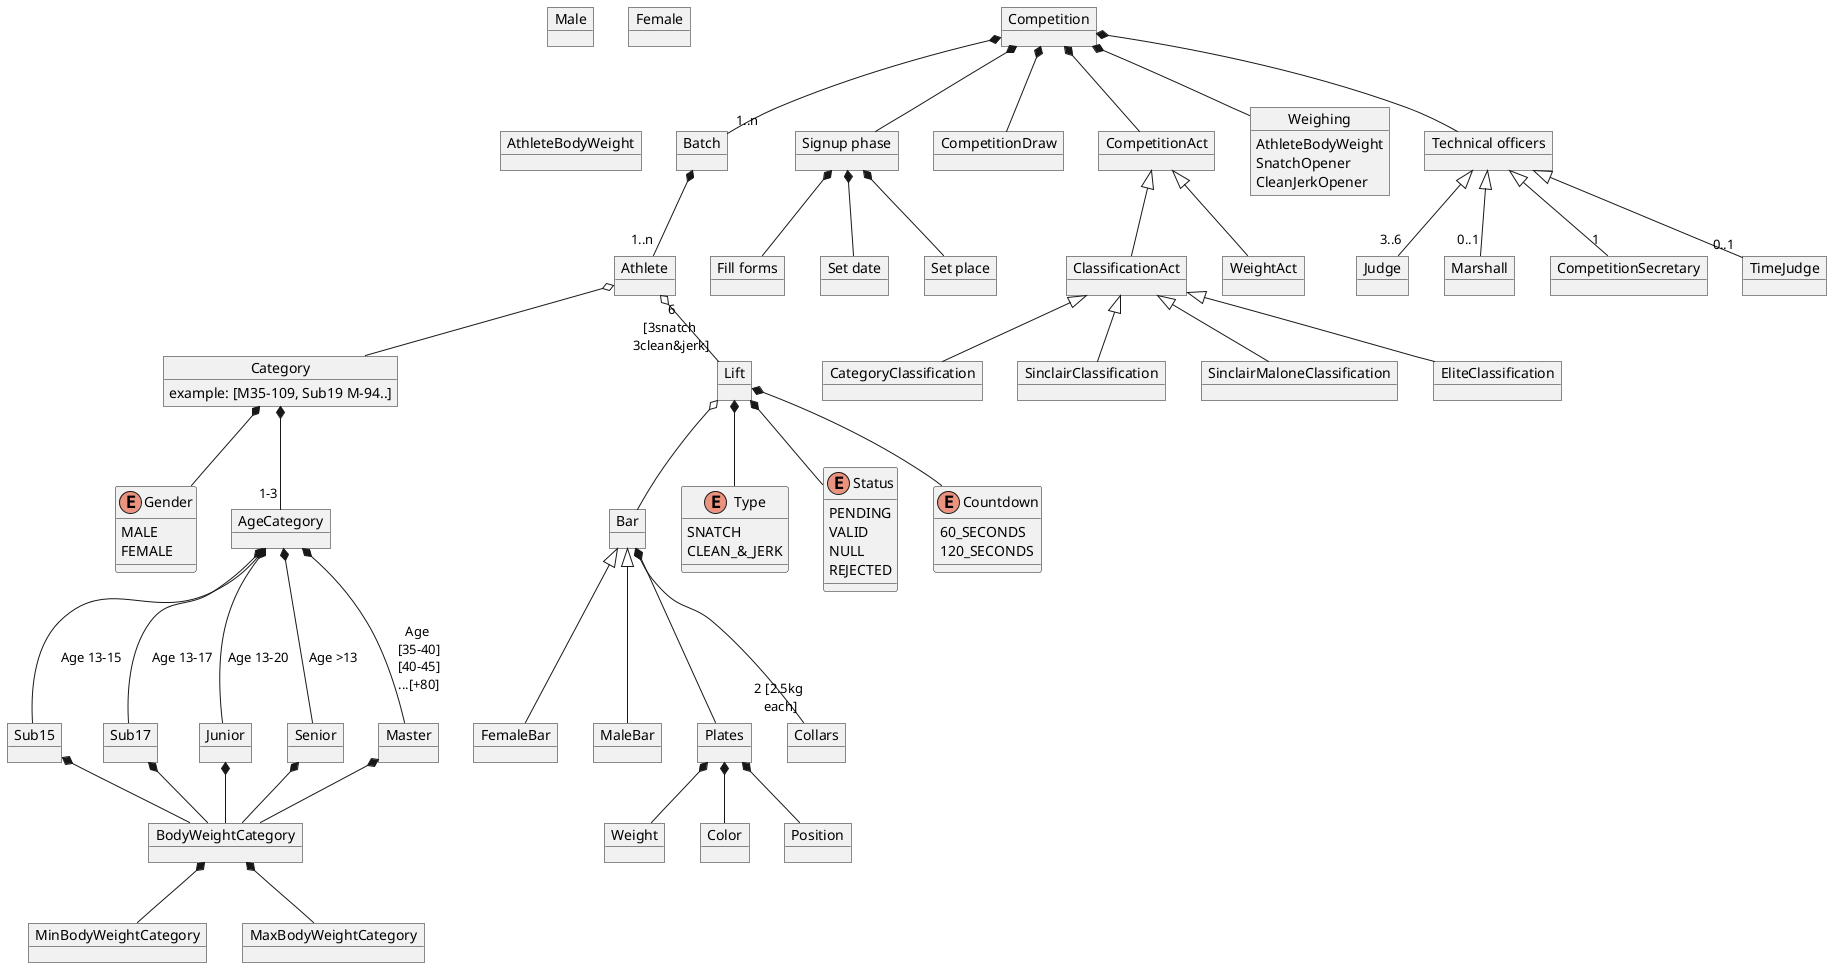 @startuml
'https://plantuml.com/object-diagram

object Competition
object Batch
object "Signup phase" as signup
object "Fill forms" as fillForms
object "Set date" as setDate
object "Set place" as setPlace

object Athlete
enum Gender {
  MALE
  FEMALE
}
object Male
object Female

object CompetitionDraw

' Category
object Category {
  example: [M35-109, Sub19 M-94..]
}

object BodyWeightCategory
object MinBodyWeightCategory
object MaxBodyWeightCategory

object AgeCategory
object Sub15
object Sub17
object Junior
object Senior
object Master

' Bars
object Bar
object FemaleBar
object MaleBar
object Plates
object Weight
object Color
object Collars
object Position

' Lifts
object Lift
enum Type {
  SNATCH
  CLEAN_&_JERK
}

enum Status {
PENDING
VALID
NULL
REJECTED
}

enum Countdown {
60_SECONDS
120_SECONDS
}

' object "60 seconds" as 60s
' object "120 seconds" as 120s

' Competition acts
object CompetitionAct
object ClassificationAct
object WeightAct

' Clasification Acts
object CategoryClassification
object SinclairClassification
object SinclairMaloneClassification
object EliteClassification

' Weighing
object Weighing {
AthleteBodyWeight
SnatchOpener
CleanJerkOpener
}
object AthleteBodyWeight
'object Opener
'object OpenerSnatch
'object OpenerCleanJerk

' Technical officers
object "Technical officers" as TC
object Judge
object Marshall
object CompetitionSecretary
object TimeJudge


Competition *-- TC
TC <|-- "3..6" Judge
TC <|-- "0..1" Marshall
TC <|-- "1" CompetitionSecretary
TC <|-- "0..1" TimeJudge


' Weighing *-- AthleteBodyWeight
' Weighing *-- Opener
' Opener <|-- OpenerSnatch
' Opener <|-- OpenerCleanJerk


Lift *-- Type
'Type *-- Snatch
'Type *-- Clean_Jerk
Lift o-- Bar
Lift *-- Status
'Status <|-- Pending
'Status <|-- Valid
'Status <|-- Null
'Status <|-- Rejected
Lift *-- Countdown
'Countdown <|-- 60s
'Countdown <|-- 120s


Competition *-- signup
signup *-- fillForms
signup *-- setDate
signup *-- setPlace
Competition *-- Weighing
Competition *-- "1..n" Batch
Batch *-- "1..n" Athlete
Competition *-- CompetitionAct
CompetitionAct <|-- ClassificationAct
CompetitionAct <|-- WeightAct
Competition *-- CompetitionDraw


ClassificationAct <|-- CategoryClassification
ClassificationAct <|-- SinclairClassification
ClassificationAct <|-- SinclairMaloneClassification
ClassificationAct <|-- EliteClassification


'Gender <|-- Male
'Gender <|-- Female

Category *-- "1-3" AgeCategory
Category *-- Gender
Sub15 *-- BodyWeightCategory
Sub17 *-- BodyWeightCategory
Junior *-- BodyWeightCategory
Senior *-- BodyWeightCategory
Master *-- BodyWeightCategory
BodyWeightCategory *-- MinBodyWeightCategory
BodyWeightCategory *-- MaxBodyWeightCategory

AgeCategory *-- Sub15 :"Age 13-15"
AgeCategory *-- Sub17 :"Age 13-17"
AgeCategory *-- Junior :"Age 13-20"
AgeCategory *-- Senior :"Age >13"
AgeCategory *-- Master :"Age \n[35-40]\n[40-45]\n...[+80]"


Athlete o-- Category

Bar <|-- FemaleBar
Bar <|-- MaleBar
Bar *-- Plates
Bar *-- "2 [2.5kg\n each]" Collars
Plates *-- Weight
Plates *-- Color
Plates *-- Position


Athlete o-- "6\n[3snatch \n3clean&jerk]" Lift


@enduml
